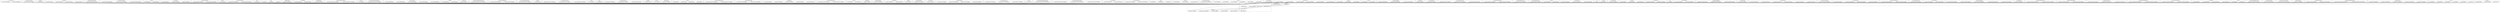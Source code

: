 digraph {
graph [overlap=false]
subgraph cluster_Class_MOP_Class_Immutable_Trait {
	label="Class::MOP::Class::Immutable::Trait";
	"Class::MOP::Class::Immutable::Trait::BEGIN@15";
	"Class::MOP::Class::Immutable::Trait::BEGIN@14";
}
subgraph cluster_IO_Socket_INET {
	label="IO::Socket::INET";
	"IO::Socket::INET::BEGIN@14";
	"IO::Socket::INET::BEGIN@13";
	"IO::Socket::INET::BEGIN@15";
	"IO::Socket::INET::BEGIN@12";
}
subgraph cluster_Storable {
	label="Storable";
	"Storable::BEGIN@44";
	"Storable::BEGIN@23";
}
subgraph cluster_Moose_Meta_Role_Application_ToRole {
	label="Moose::Meta::Role::Application::ToRole";
	"Moose::Meta::Role::Application::ToRole::BEGIN@13";
}
subgraph cluster_XML_LibXML_XPathContext {
	label="XML::LibXML::XPathContext";
	"XML::LibXML::XPathContext::BEGIN@15";
}
subgraph cluster_Moose_Meta_Class_Immutable_Trait {
	label="Moose::Meta::Class::Immutable::Trait";
	"Moose::Meta::Class::Immutable::Trait::BEGIN@13";
}
subgraph cluster_IO_Compress_Zlib_Extra {
	label="IO::Compress::Zlib::Extra";
	"IO::Compress::Zlib::Extra::BEGIN@13";
}
subgraph cluster_Moose_Meta_Role_Composite {
	label="Moose::Meta::Role::Composite";
	"Moose::Meta::Role::Composite::BEGIN@14";
	"Moose::Meta::Role::Composite::BEGIN@13";
}
subgraph cluster_Moose_Meta_Role_Application_ToInstance {
	label="Moose::Meta::Role::Application::ToInstance";
	"Moose::Meta::Role::Application::ToInstance::BEGIN@14";
	"Moose::Meta::Role::Application::ToInstance::BEGIN@13";
}
subgraph cluster_Class_MOP_Module {
	label="Class::MOP::Module";
	"Class::MOP::Module::BEGIN@14";
	"Class::MOP::Module::BEGIN@13";
}
subgraph cluster_Moose_Meta_Attribute_Native {
	label="Moose::Meta::Attribute::Native";
	"Moose::Meta::Attribute::Native::BEGIN@9";
}
subgraph cluster_Sub_Identify {
	label="Sub::Identify";
	"Sub::Identify::BEGIN@4";
}
subgraph cluster_Moose_Exporter {
	label="Moose::Exporter";
	"Moose::Exporter::BEGIN@18";
	"Moose::Exporter::BEGIN@14";
	"Moose::Exporter::BEGIN@16";
	"Moose::Exporter::BEGIN@12";
}
subgraph cluster_XML_LibXML {
	label="XML::LibXML";
	"XML::LibXML::BEGIN@26";
	"XML::LibXML::import";
	"XML::LibXML::BEGIN@18";
}
subgraph cluster_Moose_Meta_TypeConstraint_Enum {
	label="Moose::Meta::TypeConstraint::Enum";
	"Moose::Meta::TypeConstraint::Enum::BEGIN@13";
}
subgraph cluster_Class_MOP_Mixin_HasMethods {
	label="Class::MOP::Mixin::HasMethods";
	"Class::MOP::Mixin::HasMethods::BEGIN@14";
	"Class::MOP::Mixin::HasMethods::BEGIN@16";
	"Class::MOP::Mixin::HasMethods::BEGIN@15";
}
subgraph cluster_IO_Handle {
	label="IO::Handle";
	"IO::Handle::BEGIN@264";
	"IO::Handle::BEGIN@263";
}
subgraph cluster_Moose_Meta_Role {
	label="Moose::Meta::Role";
	"Moose::Meta::Role::BEGIN@15";
	"Moose::Meta::Role::BEGIN@13";
	"Moose::Meta::Role::BEGIN@14";
}
subgraph cluster_Moose_Util_TypeConstraints {
	label="Moose::Util::TypeConstraints";
	"Moose::Util::TypeConstraints::BEGIN@12";
	"Moose::Util::TypeConstraints::BEGIN@11";
}
subgraph cluster_FileHandle {
	label="FileHandle";
	"FileHandle::import";
}
subgraph cluster_URI__query {
	label="URI::_query";
	"URI::_query::BEGIN@5";
}
subgraph cluster_Class_MOP_Method_Inlined {
	label="Class::MOP::Method::Inlined";
	"Class::MOP::Method::Inlined::BEGIN@12";
	"Class::MOP::Method::Inlined::BEGIN@13";
}
subgraph cluster_Socket {
	label="Socket";
	"Socket::BEGIN@197";
}
subgraph cluster_Moose {
	label="Moose";
	"Moose::BEGIN@14";
	"Moose::BEGIN@13";
	"Moose::BEGIN@15";
}
subgraph cluster_namespace_autoclean {
	label="namespace::autoclean";
	"namespace::autoclean::BEGIN@15";
}
subgraph cluster_File_GlobMapper {
	label="File::GlobMapper";
	"File::GlobMapper::BEGIN@10";
	"File::GlobMapper::BEGIN@5";
}
subgraph cluster_B_Hooks_EndOfScope {
	label="B::Hooks::EndOfScope";
	"B::Hooks::EndOfScope::BEGIN@14";
}
subgraph cluster_Moose_Util_TypeConstraints_Builtins {
	label="Moose::Util::TypeConstraints::Builtins";
	"Moose::Util::TypeConstraints::Builtins::BEGIN@12";
	"Moose::Util::TypeConstraints::Builtins::BEGIN@14";
}
subgraph cluster_Sub_Install {
	label="Sub::Install";
	"Sub::Install::BEGIN@6";
}
subgraph cluster_Moose_Meta_TypeConstraint_Parameterized {
	label="Moose::Meta::TypeConstraint::Parameterized";
	"Moose::Meta::TypeConstraint::Parameterized::BEGIN@13";
}
subgraph cluster_Moose_Util_MetaRole {
	label="Moose::Util::MetaRole";
	"Moose::Util::MetaRole::BEGIN@15";
	"Moose::Util::MetaRole::BEGIN@11";
	"Moose::Util::MetaRole::BEGIN@13";
	"Moose::Util::MetaRole::BEGIN@17";
	"Moose::Util::MetaRole::BEGIN@14";
}
subgraph cluster_IO_Seekable {
	label="IO::Seekable";
	"IO::Seekable::BEGIN@98";
	"IO::Seekable::BEGIN@104";
}
subgraph cluster_IO_Socket_UNIX {
	label="IO::Socket::UNIX";
	"IO::Socket::UNIX::BEGIN@12";
}
subgraph cluster_Moose_Meta_Role_Application_RoleSummation {
	label="Moose::Meta::Role::Application::RoleSummation";
	"Moose::Meta::Role::Application::RoleSummation::BEGIN@13";
}
subgraph cluster_IO_Uncompress_Adapter_Inflate {
	label="IO::Uncompress::Adapter::Inflate";
	"IO::Uncompress::Adapter::Inflate::BEGIN@7";
	"IO::Uncompress::Adapter::Inflate::BEGIN@8";
}
subgraph cluster_Moose_Meta_TypeConstraint_Registry {
	label="Moose::Meta::TypeConstraint::Registry";
	"Moose::Meta::TypeConstraint::Registry::BEGIN@14";
}
subgraph cluster_URI__generic {
	label="URI::_generic";
	"URI::_generic::BEGIN@7";
}
subgraph cluster_Moose_Meta_Method_Constructor {
	label="Moose::Meta::Method::Constructor";
	"Moose::Meta::Method::Constructor::BEGIN@16";
	"Moose::Meta::Method::Constructor::BEGIN@14";
	"Moose::Meta::Method::Constructor::BEGIN@15";
}
subgraph cluster_JSON_Any {
	label="JSON::Any";
	"JSON::Any::BEGIN@5";
}
subgraph cluster_Try_Tiny {
	label="Try::Tiny";
	"Try::Tiny::BEGIN@46";
}
subgraph cluster_Moose_Meta_Role_Attribute {
	label="Moose::Meta::Role::Attribute";
	"Moose::Meta::Role::Attribute::BEGIN@12";
	"Moose::Meta::Role::Attribute::BEGIN@14";
	"Moose::Meta::Role::Attribute::BEGIN@13";
}
subgraph cluster_Data_Dumper {
	label="Data::Dumper";
	"Data::Dumper::BEGIN@20";
}
subgraph cluster_URI__server {
	label="URI::_server";
	"URI::_server::BEGIN@6";
}
subgraph cluster_Compress_Raw_Zlib {
	label="Compress::Raw::Zlib";
	"Compress::Raw::Zlib::BEGIN@7";
}
subgraph cluster_metaclass {
	label="metaclass";
	"metaclass::BEGIN@16";
	"metaclass::BEGIN@14";
	"metaclass::BEGIN@15";
	"metaclass::BEGIN@13";
}
subgraph cluster_Moose_Meta_TypeConstraint_Class {
	label="Moose::Meta::TypeConstraint::Class";
	"Moose::Meta::TypeConstraint::Class::BEGIN@13";
	"Moose::Meta::TypeConstraint::Class::BEGIN@14";
}
subgraph cluster_Class_MOP_Method_Wrapped {
	label="Class::MOP::Method::Wrapped";
	"Class::MOP::Method::Wrapped::BEGIN@14";
	"Class::MOP::Method::Wrapped::BEGIN@13";
}
subgraph cluster_Moose_Meta_Class {
	label="Moose::Meta::Class";
	"Moose::Meta::Class::BEGIN@19";
	"Moose::Meta::Class::BEGIN@18";
	"Moose::Meta::Class::BEGIN@13";
	"Moose::Meta::Class::BEGIN@17";
	"Moose::Meta::Class::BEGIN@15";
}
subgraph cluster_Moose_Meta_Method_Destructor {
	label="Moose::Meta::Method::Destructor";
	"Moose::Meta::Method::Destructor::BEGIN@15";
	"Moose::Meta::Method::Destructor::BEGIN@14";
}
subgraph cluster_Class_Load {
	label="Class::Load";
	"Class::Load::BEGIN@12";
	"Class::Load::BEGIN@9";
}
subgraph cluster_PerlFu_JobQueue {
	label="PerlFu::JobQueue";
	"PerlFu::JobQueue::BEGIN@6";
}
subgraph cluster_MooseX_Storage_Engine {
	label="MooseX::Storage::Engine";
	"MooseX::Storage::Engine::BEGIN@4";
}
subgraph cluster_namespace_clean {
	label="namespace::clean";
	"namespace::clean::BEGIN@15";
	"namespace::clean::BEGIN@14";
}
subgraph cluster_PerlFu_Job {
	label="PerlFu::Job";
	"PerlFu::Job::BEGIN@7";
}
subgraph cluster_Moose_Meta_Object_Trait {
	label="Moose::Meta::Object::Trait";
	"Moose::Meta::Object::Trait::BEGIN@10";
}
subgraph cluster_Class_MOP_Mixin {
	label="Class::MOP::Mixin";
	"Class::MOP::Mixin::BEGIN@12";
}
subgraph cluster_PerlFu_Job_ProcessXML {
	label="PerlFu::Job::ProcessXML";
	"PerlFu::Job::ProcessXML::BEGIN@8";
	"PerlFu::Job::ProcessXML::BEGIN@6";
	"PerlFu::Job::ProcessXML::BEGIN@9";
	"PerlFu::Job::ProcessXML::BEGIN@5";
}
subgraph cluster_Class_MOP_Method_Accessor {
	label="Class::MOP::Method::Accessor";
	"Class::MOP::Method::Accessor::BEGIN@13";
	"Class::MOP::Method::Accessor::BEGIN@15";
	"Class::MOP::Method::Accessor::BEGIN@14";
}
subgraph cluster_JSON_XS {
	label="JSON::XS";
	"JSON::XS::BEGIN@121";
}
subgraph cluster_Moose_Meta_TypeConstraint_Parameterizable {
	label="Moose::Meta::TypeConstraint::Parameterizable";
	"Moose::Meta::TypeConstraint::Parameterizable::BEGIN@17";
}
subgraph cluster_Moose_Meta_TypeConstraint_DuckType {
	label="Moose::Meta::TypeConstraint::DuckType";
	"Moose::Meta::TypeConstraint::DuckType::BEGIN@14";
	"Moose::Meta::TypeConstraint::DuckType::BEGIN@13";
	"Moose::Meta::TypeConstraint::DuckType::BEGIN@15";
}
subgraph cluster_Class_MOP_Object {
	label="Class::MOP::Object";
	"Class::MOP::Object::BEGIN@14";
	"Class::MOP::Object::BEGIN@13";
}
subgraph cluster_Class_MOP_Method_Meta {
	label="Class::MOP::Method::Meta";
	"Class::MOP::Method::Meta::BEGIN@13";
	"Class::MOP::Method::Meta::BEGIN@14";
}
subgraph cluster_IO_File {
	label="IO::File";
	"IO::File::BEGIN@131";
	"IO::File::BEGIN@133";
	"IO::File::BEGIN@130";
}
subgraph cluster_Eval_Closure {
	label="Eval::Closure";
	"Eval::Closure::BEGIN@16";
	"Eval::Closure::BEGIN@13";
	"Eval::Closure::BEGIN@15";
}
subgraph cluster_Class_MOP_Method_Generated {
	label="Class::MOP::Method::Generated";
	"Class::MOP::Method::Generated::BEGIN@13";
}
subgraph cluster_Moose_Util {
	label="Moose::Util";
	"Moose::Util::BEGIN@17";
	"Moose::Util::BEGIN@16";
	"Moose::Util::BEGIN@12";
	"Moose::Util::BEGIN@20";
	"Moose::Util::BEGIN@14";
	"Moose::Util::BEGIN@18";
}
subgraph cluster_Class_MOP_Instance {
	label="Class::MOP::Instance";
	"Class::MOP::Instance::BEGIN@13";
}
subgraph cluster_Class_MOP_Class {
	label="Class::MOP::Class";
	"Class::MOP::Class::BEGIN@24";
	"Class::MOP::Class::BEGIN@22";
	"Class::MOP::Class::BEGIN@20";
	"Class::MOP::Class::BEGIN@23";
	"Class::MOP::Class::BEGIN@19";
	"Class::MOP::Class::BEGIN@21";
}
subgraph cluster_Class_MOP {
	label="Class::MOP";
	"Class::MOP::BEGIN@21";
	"Class::MOP::BEGIN@17";
	"Class::MOP::BEGIN@19";
}
subgraph cluster_URI__idna {
	label="URI::_idna";
	"URI::_idna::BEGIN@8";
	"URI::_idna::BEGIN@7";
}
subgraph cluster_IO_Uncompress_RawInflate {
	label="IO::Uncompress::RawInflate";
	"IO::Uncompress::RawInflate::BEGIN@11";
	"IO::Uncompress::RawInflate::BEGIN@8";
	"IO::Uncompress::RawInflate::BEGIN@9";
}
subgraph cluster_Module_Runtime {
	label="Module::Runtime";
	"Module::Runtime::BEGIN@51";
}
subgraph cluster_XML_LibXML_Element {
	label="XML::LibXML::Element";
	"XML::LibXML::Element::BEGIN@1481";
}
subgraph cluster_Class_MOP_Method_Constructor {
	label="Class::MOP::Method::Constructor";
	"Class::MOP::Method::Constructor::BEGIN@14";
	"Class::MOP::Method::Constructor::BEGIN@13";
	"Class::MOP::Method::Constructor::BEGIN@15";
}
subgraph cluster_Moose_Meta_TypeConstraint_Role {
	label="Moose::Meta::TypeConstraint::Role";
	"Moose::Meta::TypeConstraint::Role::BEGIN@14";
	"Moose::Meta::TypeConstraint::Role::BEGIN@13";
}
subgraph cluster_Exporter_Heavy {
	label="Exporter::Heavy";
	"Exporter::Heavy::BEGIN@197";
	"Exporter::Heavy::BEGIN@4";
	"Exporter::Heavy::heavy_export";
	"Exporter::Heavy::heavy_export_to_level";
	"Exporter::Heavy::BEGIN@3";
}
subgraph cluster_IO_Uncompress_Gunzip {
	label="IO::Uncompress::Gunzip";
	"IO::Uncompress::Gunzip::BEGIN@14";
	"IO::Uncompress::Gunzip::BEGIN@50";
	"IO::Uncompress::Gunzip::BEGIN@12";
	"IO::Uncompress::Gunzip::BEGIN@16";
	"IO::Uncompress::Gunzip::BEGIN@15";
}
subgraph cluster_Moose_Meta_TypeCoercion_Union {
	label="Moose::Meta::TypeCoercion::Union";
	"Moose::Meta::TypeCoercion::Union::BEGIN@14";
}
subgraph cluster_MooseX_Storage_Engine_IO_File {
	label="MooseX::Storage::Engine::IO::File";
	"MooseX::Storage::Engine::IO::File::BEGIN@6";
}
subgraph cluster_Exporter {
	label="Exporter";
	"Exporter::import";
	"Exporter::as_heavy";
	"Exporter::export_to_level";
	"Exporter::export";
	"Exporter::CORE:subst";
	"Exporter::export_ok_tags";
	"Exporter::CORE:match";
}
subgraph cluster_SelectSaver {
	label="SelectSaver";
	"SelectSaver::BEGIN@38";
	"SelectSaver::BEGIN@39";
}
subgraph cluster_Class_MOP_Attribute {
	label="Class::MOP::Attribute";
	"Class::MOP::Attribute::BEGIN@16";
	"Class::MOP::Attribute::BEGIN@17";
	"Class::MOP::Attribute::BEGIN@15";
}
subgraph cluster_IO {
	label="IO";
	"IO::BEGIN@6";
}
subgraph cluster_Time_Local {
	label="Time::Local";
	"Time::Local::BEGIN@4";
}
subgraph cluster_Class_MOP_MiniTrait {
	label="Class::MOP::MiniTrait";
	"Class::MOP::MiniTrait::BEGIN@12";
}
subgraph cluster_Moose_Role {
	label="Moose::Role";
	"Moose::Role::BEGIN@13";
	"Moose::Role::BEGIN@12";
	"Moose::Role::BEGIN@11";
}
subgraph cluster_XML_LibXML_Error {
	label="XML::LibXML::Error";
	"XML::LibXML::Error::BEGIN@225";
	"XML::LibXML::Error::BEGIN@13";
}
subgraph cluster_main {
	label="main";
	"main::BEGIN@5";
}
subgraph cluster_IO_Socket {
	label="IO::Socket";
	"IO::Socket::BEGIN@11";
	"IO::Socket::BEGIN@12";
	"IO::Socket::BEGIN@17";
	"IO::Socket::BEGIN@13";
	"IO::Socket::import";
	"IO::Socket::BEGIN@16";
}
subgraph cluster_Class_MOP_Package {
	label="Class::MOP::Package";
	"Class::MOP::Package::BEGIN@14";
	"Class::MOP::Package::BEGIN@13";
}
subgraph cluster_Package_DeprecationManager {
	label="Package::DeprecationManager";
	"Package::DeprecationManager::BEGIN@10";
	"Package::DeprecationManager::BEGIN@9";
	"Package::DeprecationManager::BEGIN@11";
}
subgraph cluster_XML_LibXML_Reader {
	label="XML::LibXML::Reader";
	"XML::LibXML::Reader::BEGIN@12";
}
subgraph cluster_IO_Uncompress_Base {
	label="IO::Uncompress::Base";
	"IO::Uncompress::Base::BEGIN@21";
	"IO::Uncompress::Base::BEGIN@17";
	"IO::Uncompress::Base::BEGIN@20";
	"IO::Uncompress::Base::BEGIN@24";
	"IO::Uncompress::Base::BEGIN@23";
	"IO::Uncompress::Base::BEGIN@22";
}
subgraph cluster_Class_MOP_Mixin_AttributeCore {
	label="Class::MOP::Mixin::AttributeCore";
	"Class::MOP::Mixin::AttributeCore::BEGIN@12";
}
subgraph cluster_Moose_Meta_Attribute {
	label="Moose::Meta::Attribute";
	"Moose::Meta::Attribute::BEGIN@14";
	"Moose::Meta::Attribute::BEGIN@15";
	"Moose::Meta::Attribute::BEGIN@16";
	"Moose::Meta::Attribute::BEGIN@17";
}
subgraph cluster_Class_MOP_Mixin_HasAttributes {
	label="Class::MOP::Mixin::HasAttributes";
	"Class::MOP::Mixin::HasAttributes::BEGIN@12";
	"Class::MOP::Mixin::HasAttributes::BEGIN@13";
}
subgraph cluster_Moose_Meta_Method_Accessor {
	label="Moose::Meta::Method::Accessor";
	"Moose::Meta::Method::Accessor::BEGIN@13";
}
subgraph cluster_Class_MOP_Method {
	label="Class::MOP::Method";
	"Class::MOP::Method::BEGIN@13";
	"Class::MOP::Method::BEGIN@14";
}
subgraph cluster_Moose_Meta_TypeConstraint {
	label="Moose::Meta::TypeConstraint";
	"Moose::Meta::TypeConstraint::BEGIN@24";
	"Moose::Meta::TypeConstraint::BEGIN@20";
	"Moose::Meta::TypeConstraint::BEGIN@23";
	"Moose::Meta::TypeConstraint::BEGIN@19";
	"Moose::Meta::TypeConstraint::BEGIN@22";
}
subgraph cluster_XML_SAX_Exception {
	label="XML::SAX::Exception";
	"XML::SAX::Exception::BEGIN@10";
}
subgraph cluster_Moose_Meta_TypeConstraint_Union {
	label="Moose::Meta::TypeConstraint::Union";
	"Moose::Meta::TypeConstraint::Union::BEGIN@16";
	"Moose::Meta::TypeConstraint::Union::BEGIN@17";
}
subgraph cluster_Moose_Meta_Method_Delegation {
	label="Moose::Meta::Method::Delegation";
	"Moose::Meta::Method::Delegation::BEGIN@13";
	"Moose::Meta::Method::Delegation::BEGIN@14";
}
subgraph cluster_IO_Compress_Base_Common {
	label="IO::Compress::Base::Common";
	"IO::Compress::Base::Common::BEGIN@8";
	"IO::Compress::Base::Common::BEGIN@7";
	"IO::Compress::Base::Common::BEGIN@503";
}
subgraph cluster_Moose_Meta_Role_Application_ToClass {
	label="Moose::Meta::Role::Application::ToClass";
	"Moose::Meta::Role::Application::ToClass::BEGIN@15";
	"Moose::Meta::Role::Application::ToClass::BEGIN@13";
}
subgraph cluster_Net_HTTP_Methods {
	label="Net::HTTP::Methods";
	"Net::HTTP::Methods::gunzip_ok";
}
"Exporter::import" -> "Exporter::CORE:match";
"metaclass::BEGIN@14" -> "Exporter::import";
"Class::MOP::Mixin::HasMethods::BEGIN@14" -> "Exporter::import";
"XML::LibXML::Reader::BEGIN@12" -> "Exporter::import";
"Moose::Meta::Method::Destructor::BEGIN@15" -> "Exporter::import";
"Moose::Role::BEGIN@11" -> "Exporter::import";
"Class::MOP::BEGIN@17" -> "Exporter::import";
"Moose::Meta::Class::BEGIN@13" -> "Exporter::import";
"Moose::Util::BEGIN@14" -> "Exporter::import";
"Class::MOP::Class::BEGIN@24" -> "Exporter::import";
"Class::MOP::Class::Immutable::Trait::BEGIN@15" -> "Exporter::import";
"IO::Socket::INET::BEGIN@14" -> "Exporter::import";
"PerlFu::Job::BEGIN@7" -> "Exporter::import";
"Moose::Meta::Role::Attribute::BEGIN@12" -> "Exporter::import";
"XML::SAX::Exception::BEGIN@10" -> "Exporter::import";
"Moose::Meta::Method::Constructor::BEGIN@14" -> "Exporter::import";
"Class::MOP::Method::Meta::BEGIN@13" -> "Exporter::import";
"IO::Socket::INET::BEGIN@12" -> "Exporter::import";
"Package::DeprecationManager::BEGIN@11" -> "Exporter::import";
"Class::MOP::Method::BEGIN@14" -> "Exporter::import";
"IO::Uncompress::Adapter::Inflate::BEGIN@8" -> "Exporter::import";
"Moose::Meta::TypeConstraint::BEGIN@24" -> "Exporter::import";
"Moose::Meta::Role::Application::ToRole::BEGIN@13" -> "Exporter::import";
"MooseX::Storage::Engine::BEGIN@4" -> "Exporter::import";
"URI::_idna::BEGIN@8" -> "Exporter::import";
"Moose::Meta::Role::Attribute::BEGIN@14" -> "Exporter::import";
"IO::Uncompress::RawInflate::BEGIN@9" -> "Exporter::import";
"Moose::Meta::TypeConstraint::BEGIN@22" -> "Exporter::import";
"IO::Socket::BEGIN@12" -> "Exporter::import";
"File::GlobMapper::BEGIN@5" -> "Exporter::import";
"Package::DeprecationManager::BEGIN@9" -> "Exporter::import";
"Eval::Closure::BEGIN@13" -> "Exporter::import";
"Moose::Role::BEGIN@12" -> "Exporter::import";
"IO::Uncompress::Base::BEGIN@24" -> "Exporter::import";
"Moose::Util::MetaRole::BEGIN@14" -> "Exporter::import";
"Moose::Util::TypeConstraints::Builtins::BEGIN@14" -> "Exporter::import";
"IO::BEGIN@6" -> "Exporter::import";
"Class::MOP::BEGIN@19" -> "Exporter::import";
"Class::MOP::Class::Immutable::Trait::BEGIN@14" -> "Exporter::import";
"Moose::Util::BEGIN@17" -> "Exporter::import";
"IO::Uncompress::Base::BEGIN@17" -> "Exporter::import";
"Moose::BEGIN@14" -> "Exporter::import";
"Moose::Meta::TypeConstraint::BEGIN@19" -> "Exporter::import";
"Class::MOP::MiniTrait::BEGIN@12" -> "Exporter::import";
"Time::Local::BEGIN@4" -> "Exporter::import";
"Moose::Meta::Role::Application::RoleSummation::BEGIN@13" -> "Exporter::import";
"Moose::Meta::Role::Application::ToClass::BEGIN@13" -> "Exporter::import";
"Moose::Meta::TypeConstraint::DuckType::BEGIN@14" -> "Exporter::import";
"namespace::clean::BEGIN@15" -> "Exporter::import";
"Class::MOP::Method::Accessor::BEGIN@13" -> "Exporter::import";
"IO::File::BEGIN@131" -> "Exporter::import";
"Moose::Meta::TypeConstraint::Role::BEGIN@14" -> "Exporter::import";
"Class::MOP::Method::Inlined::BEGIN@13" -> "Exporter::import";
"XML::LibXML::BEGIN@18" -> "Exporter::import";
"Moose::Meta::Method::Constructor::BEGIN@16" -> "Exporter::import";
"Socket::BEGIN@197" -> "Exporter::import";
"Moose::Meta::TypeConstraint::Parameterizable::BEGIN@17" -> "Exporter::import";
"IO::Uncompress::Base::BEGIN@22" -> "Exporter::import";
"IO::Compress::Base::Common::BEGIN@8" -> "Exporter::import";
"Class::MOP::Method::Accessor::BEGIN@15" -> "Exporter::import";
"Class::MOP::Package::BEGIN@13" -> "Exporter::import";
"Class::MOP::Method::Meta::BEGIN@14" -> "Exporter::import";
"Moose::Meta::Role::Application::ToClass::BEGIN@15" -> "Exporter::import";
"Moose::Meta::Object::Trait::BEGIN@10" -> "Exporter::import";
"Moose::Meta::Attribute::BEGIN@15" -> "Exporter::import";
"Moose::Util::TypeConstraints::BEGIN@11" -> "Exporter::import";
"IO::Socket::BEGIN@13" -> "Exporter::import";
"Moose::Meta::TypeConstraint::Class::BEGIN@13" -> "Exporter::import";
"IO::Socket::BEGIN@16" -> "Exporter::import";
"Class::MOP::Module::BEGIN@13" -> "Exporter::import";
"PerlFu::JobQueue::BEGIN@6" -> "Exporter::import";
"XML::LibXML::Error::BEGIN@13" -> "Exporter::import";
"Moose::Meta::Method::Delegation::BEGIN@13" -> "Exporter::import";
"Moose::Util::BEGIN@20" -> "Exporter::import";
"Moose::Meta::TypeConstraint::Union::BEGIN@16" -> "Exporter::import";
"IO::Compress::Base::Common::BEGIN@503" -> "Exporter::import";
"Class::MOP::Method::Constructor::BEGIN@15" -> "Exporter::import";
"IO::Uncompress::Gunzip::BEGIN@50" -> "Exporter::import";
"Class::MOP::Class::BEGIN@20" -> "Exporter::import";
"Class::MOP::Instance::BEGIN@13" -> "Exporter::import";
"Class::MOP::Mixin::HasAttributes::BEGIN@13" -> "Exporter::import";
"Class::MOP::Attribute::BEGIN@16" -> "Exporter::import";
"Class::MOP::Object::BEGIN@14" -> "Exporter::import";
"Eval::Closure::BEGIN@16" -> "Exporter::import";
"URI::_query::BEGIN@5" -> "Exporter::import";
"Module::Runtime::BEGIN@51" -> "Exporter::import";
"Moose::Meta::Class::BEGIN@19" -> "Exporter::import";
"metaclass::BEGIN@16" -> "Exporter::import";
"Moose::Exporter::BEGIN@14" -> "Exporter::import";
"Moose::Util::MetaRole::BEGIN@17" -> "Exporter::import";
"Moose::Meta::Class::BEGIN@15" -> "Exporter::import";
"PerlFu::Job::ProcessXML::BEGIN@5" -> "Exporter::import";
"URI::_generic::BEGIN@7" -> "Exporter::import";
"Class::MOP::BEGIN@21" -> "Exporter::import";
"XML::LibXML::BEGIN@26" -> "Exporter::import";
"Moose::Meta::Role::Composite::BEGIN@14" -> "Exporter::import";
"IO::Uncompress::Base::BEGIN@20" -> "Exporter::import";
"PerlFu::Job::ProcessXML::BEGIN@9" -> "Exporter::import";
"Moose::Meta::TypeCoercion::Union::BEGIN@14" -> "Exporter::import";
"Moose::Meta::Attribute::BEGIN@17" -> "Exporter::import";
"Moose::Meta::Role::BEGIN@15" -> "Exporter::import";
"JSON::Any::BEGIN@5" -> "Exporter::import";
"SelectSaver::BEGIN@39" -> "Exporter::import";
"IO::Uncompress::Base::BEGIN@21" -> "Exporter::import";
"File::GlobMapper::BEGIN@10" -> "Exporter::import";
"Moose::Util::TypeConstraints::BEGIN@12" -> "Exporter::import";
"namespace::clean::BEGIN@14" -> "Exporter::import";
"Moose::Role::BEGIN@13" -> "Exporter::import";
"IO::Socket::INET::BEGIN@15" -> "Exporter::import";
"URI::_idna::BEGIN@7" -> "Exporter::import";
"Moose::Meta::TypeConstraint::Class::BEGIN@14" -> "Exporter::import";
"IO::Uncompress::Base::BEGIN@23" -> "Exporter::import";
"IO::Compress::Base::Common::BEGIN@7" -> "Exporter::import";
"Class::Load::BEGIN@9" -> "Exporter::import";
"Class::MOP::Method::Generated::BEGIN@13" -> "Exporter::import";
"IO::Uncompress::Adapter::Inflate::BEGIN@7" -> "Exporter::import";
"Moose::Meta::TypeConstraint::Role::BEGIN@13" -> "Exporter::import";
"IO::Uncompress::RawInflate::BEGIN@11" -> "Exporter::import";
"Moose::Util::MetaRole::BEGIN@15" -> "Exporter::import";
"IO::Uncompress::RawInflate::BEGIN@8" -> "Exporter::import";
"Compress::Raw::Zlib::BEGIN@7" -> "Exporter::import";
"Class::MOP::Method::Inlined::BEGIN@12" -> "Exporter::import";
"Moose::Exporter::BEGIN@12" -> "Exporter::import";
"Moose::Exporter::BEGIN@16" -> "Exporter::import";
"Class::MOP::Mixin::HasMethods::BEGIN@15" -> "Exporter::import";
"Storable::BEGIN@23" -> "Exporter::import";
"Package::DeprecationManager::BEGIN@10" -> "Exporter::import";
"Moose::Meta::TypeConstraint::BEGIN@20" -> "Exporter::import";
"Moose::Meta::Role::BEGIN@14" -> "Exporter::import";
"Moose::Meta::TypeConstraint::BEGIN@23" -> "Exporter::import";
"Class::MOP::Class::BEGIN@22" -> "Exporter::import";
"Moose::Exporter::BEGIN@18" -> "Exporter::import";
"Moose::Util::BEGIN@12" -> "Exporter::import";
"Moose::BEGIN@15" -> "Exporter::import";
"IO::File::BEGIN@130" -> "Exporter::import";
"Sub::Install::BEGIN@6" -> "Exporter::import";
"Moose::Meta::TypeConstraint::Union::BEGIN@17" -> "Exporter::import";
"Class::MOP::Method::Wrapped::BEGIN@13" -> "Exporter::import";
"Class::MOP::Method::BEGIN@13" -> "Exporter::import";
"Class::MOP::Attribute::BEGIN@17" -> "Exporter::import";
"IO::Compress::Zlib::Extra::BEGIN@13" -> "Exporter::import";
"XML::LibXML::XPathContext::BEGIN@15" -> "Exporter::import";
"JSON::XS::BEGIN@121" -> "Exporter::import";
"Class::MOP::Class::BEGIN@19" -> "Exporter::import";
"Class::Load::BEGIN@12" -> "Exporter::import";
"IO::Seekable::BEGIN@98" -> "Exporter::import";
"Moose::Meta::Attribute::BEGIN@14" -> "Exporter::import";
"IO::Handle::BEGIN@263" -> "Exporter::import";
"IO::Uncompress::Gunzip::BEGIN@15" -> "Exporter::import";
"metaclass::BEGIN@13" -> "Exporter::import";
"Moose::Meta::Class::BEGIN@17" -> "Exporter::import";
"Moose::Meta::Class::Immutable::Trait::BEGIN@13" -> "Exporter::import";
"Class::MOP::Module::BEGIN@14" -> "Exporter::import";
"Class::MOP::Method::Constructor::BEGIN@13" -> "Exporter::import";
"Class::MOP::Mixin::HasMethods::BEGIN@16" -> "Exporter::import";
"Moose::BEGIN@13" -> "Exporter::import";
"XML::LibXML::Element::BEGIN@1481" -> "Exporter::import";
"Class::MOP::Object::BEGIN@13" -> "Exporter::import";
"IO::Seekable::BEGIN@104" -> "Exporter::import";
"Class::MOP::Method::Accessor::BEGIN@14" -> "Exporter::import";
"Moose::Meta::Role::Application::ToInstance::BEGIN@14" -> "Exporter::import";
"Moose::Meta::Method::Destructor::BEGIN@14" -> "Exporter::import";
"IO::Socket::INET::BEGIN@13" -> "Exporter::import";
"Class::MOP::Mixin::AttributeCore::BEGIN@12" -> "Exporter::import";
"Moose::Util::MetaRole::BEGIN@13" -> "Exporter::import";
"Moose::Meta::TypeConstraint::DuckType::BEGIN@13" -> "Exporter::import";
"Storable::BEGIN@44" -> "Exporter::import";
"Moose::Meta::Attribute::BEGIN@16" -> "Exporter::import";
"Moose::Meta::Method::Constructor::BEGIN@15" -> "Exporter::import";
"Moose::Util::BEGIN@18" -> "Exporter::import";
"Data::Dumper::BEGIN@20" -> "Exporter::import";
"Class::MOP::Attribute::BEGIN@15" -> "Exporter::import";
"PerlFu::Job::ProcessXML::BEGIN@8" -> "Exporter::import";
"Moose::Meta::Method::Delegation::BEGIN@14" -> "Exporter::import";
"Moose::Meta::TypeConstraint::DuckType::BEGIN@15" -> "Exporter::import";
"IO::Socket::BEGIN@11" -> "Exporter::import";
"Moose::Util::TypeConstraints::Builtins::BEGIN@12" -> "Exporter::import";
"Moose::Util::BEGIN@16" -> "Exporter::import";
"Moose::Meta::Class::BEGIN@18" -> "Exporter::import";
"IO::Handle::BEGIN@264" -> "Exporter::import";
"IO::Uncompress::Gunzip::BEGIN@12" -> "Exporter::import";
"Class::MOP::Package::BEGIN@14" -> "Exporter::import";
"Eval::Closure::BEGIN@15" -> "Exporter::import";
"Moose::Meta::TypeConstraint::Registry::BEGIN@14" -> "Exporter::import";
"Class::MOP::Class::BEGIN@21" -> "Exporter::import";
"Class::MOP::Mixin::HasAttributes::BEGIN@12" -> "Exporter::import";
"IO::Uncompress::Gunzip::BEGIN@14" -> "Exporter::import";
"IO::Socket::BEGIN@17" -> "Exporter::import";
"SelectSaver::BEGIN@38" -> "Exporter::import";
"IO::File::BEGIN@133" -> "Exporter::import";
"Moose::Meta::Role::BEGIN@13" -> "Exporter::import";
"Moose::Meta::Attribute::Native::BEGIN@9" -> "Exporter::import";
"Moose::Meta::TypeConstraint::Enum::BEGIN@13" -> "Exporter::import";
"XML::LibXML::Error::BEGIN@225" -> "Exporter::import";
"URI::_server::BEGIN@6" -> "Exporter::import";
"Class::MOP::Method::Constructor::BEGIN@14" -> "Exporter::import";
"Class::MOP::Class::BEGIN@23" -> "Exporter::import";
"Moose::Meta::Method::Accessor::BEGIN@13" -> "Exporter::import";
"IO::Uncompress::Gunzip::BEGIN@16" -> "Exporter::import";
"main::BEGIN@5" -> "Exporter::import";
"Class::MOP::Method::Wrapped::BEGIN@14" -> "Exporter::import";
"Moose::Util::MetaRole::BEGIN@11" -> "Exporter::import";
"Moose::Meta::Role::Composite::BEGIN@13" -> "Exporter::import";
"namespace::autoclean::BEGIN@15" -> "Exporter::import";
"metaclass::BEGIN@15" -> "Exporter::import";
"Class::MOP::Mixin::BEGIN@12" -> "Exporter::import";
"Try::Tiny::BEGIN@46" -> "Exporter::import";
"B::Hooks::EndOfScope::BEGIN@14" -> "Exporter::import";
"Moose::Meta::TypeConstraint::Parameterized::BEGIN@13" -> "Exporter::import";
"MooseX::Storage::Engine::IO::File::BEGIN@6" -> "Exporter::import";
"PerlFu::Job::ProcessXML::BEGIN@6" -> "Exporter::import";
"IO::Socket::UNIX::BEGIN@12" -> "Exporter::import";
"Moose::Meta::Role::Application::ToInstance::BEGIN@13" -> "Exporter::import";
"Sub::Identify::BEGIN@4" -> "Exporter::import";
"Moose::Meta::Role::Attribute::BEGIN@13" -> "Exporter::import";
"Exporter::import" -> "Exporter::CORE:subst";
"Exporter::as_heavy" -> "Exporter::CORE:subst";
"Exporter::as_heavy" -> "Exporter::Heavy::BEGIN@4";
"Net::HTTP::Methods::gunzip_ok" -> "Exporter::export_ok_tags";
"IO::Uncompress::Gunzip::BEGIN@12" -> "Exporter::export_ok_tags";
"XML::LibXML::import" -> "Exporter::export_to_level";
"Exporter::import" -> "Exporter::Heavy::heavy_export";
"Exporter::as_heavy" -> "Exporter::Heavy::BEGIN@3";
"Exporter::export_to_level" -> "Exporter::as_heavy";
"Exporter::export" -> "Exporter::as_heavy";
"Exporter::export_ok_tags" -> "Exporter::as_heavy";
"Exporter::as_heavy" -> "Exporter::Heavy::BEGIN@197";
"Exporter::import" -> "Exporter::export";
"FileHandle::import" -> "Exporter::export";
"IO::Socket::import" -> "Exporter::export";
"Exporter::Heavy::heavy_export_to_level" -> "Exporter::export";
}
